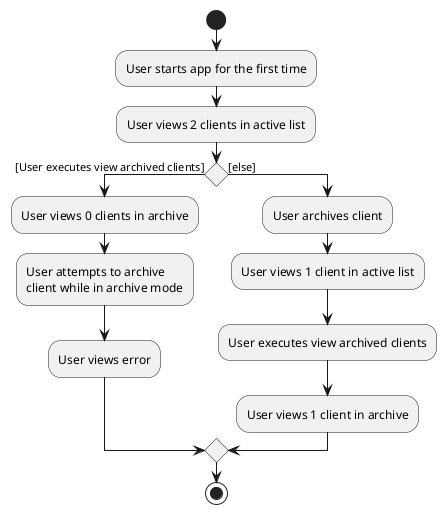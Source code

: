 @startuml
start
:User starts app for the first time;

:User views 2 clients in active list;

'Since the beta syntax does not support placing the condition outside the
'diamond we place it as the true branch instead.

if () then ([User executes view archived clients])
    :User views 0 clients in archive;
    :User attempts to archive
    client while in archive mode;
    :User views error;

else ([else])
    :User archives client;
    :User views 1 client in active list;
    :User executes view archived clients;
    :User views 1 client in archive;

endif
stop
@enduml
